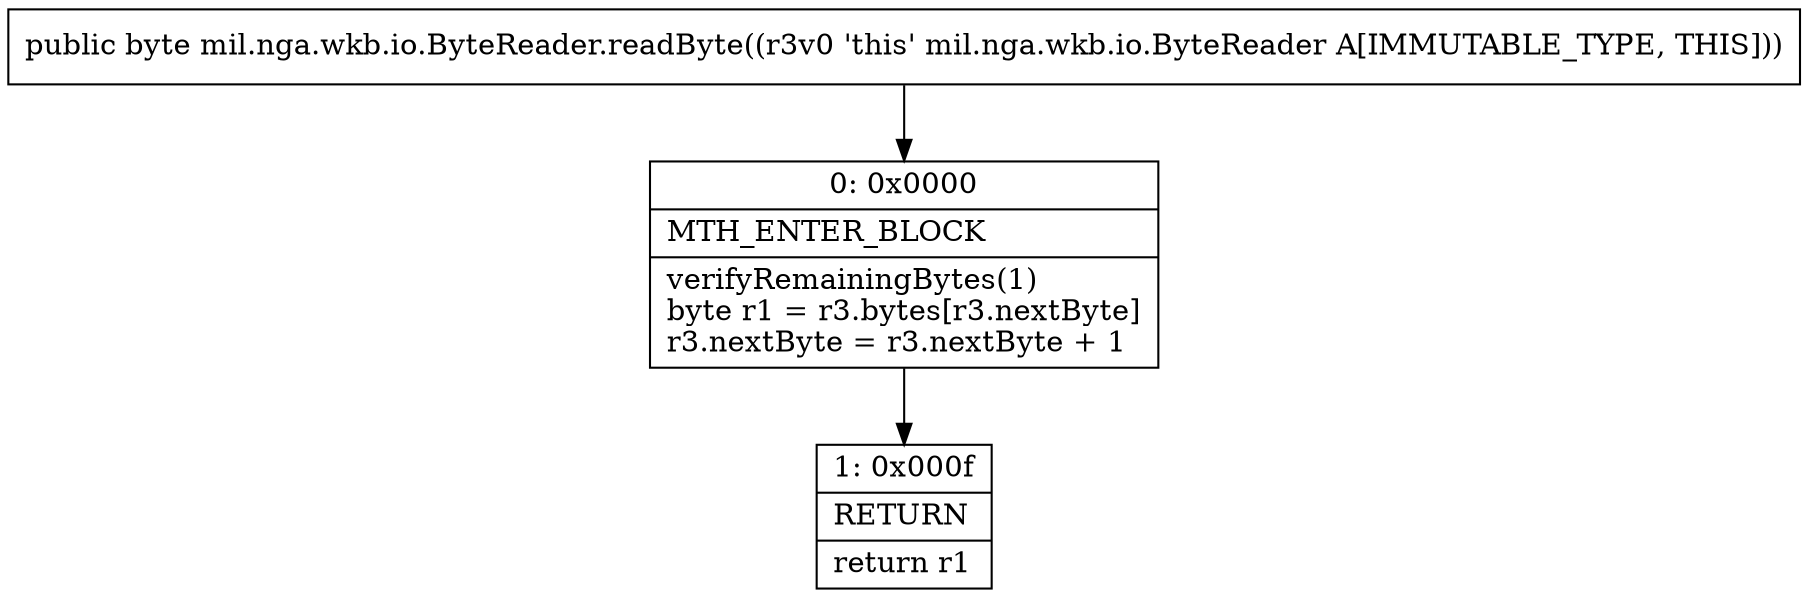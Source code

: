digraph "CFG formil.nga.wkb.io.ByteReader.readByte()B" {
Node_0 [shape=record,label="{0\:\ 0x0000|MTH_ENTER_BLOCK\l|verifyRemainingBytes(1)\lbyte r1 = r3.bytes[r3.nextByte]\lr3.nextByte = r3.nextByte + 1\l}"];
Node_1 [shape=record,label="{1\:\ 0x000f|RETURN\l|return r1\l}"];
MethodNode[shape=record,label="{public byte mil.nga.wkb.io.ByteReader.readByte((r3v0 'this' mil.nga.wkb.io.ByteReader A[IMMUTABLE_TYPE, THIS])) }"];
MethodNode -> Node_0;
Node_0 -> Node_1;
}

